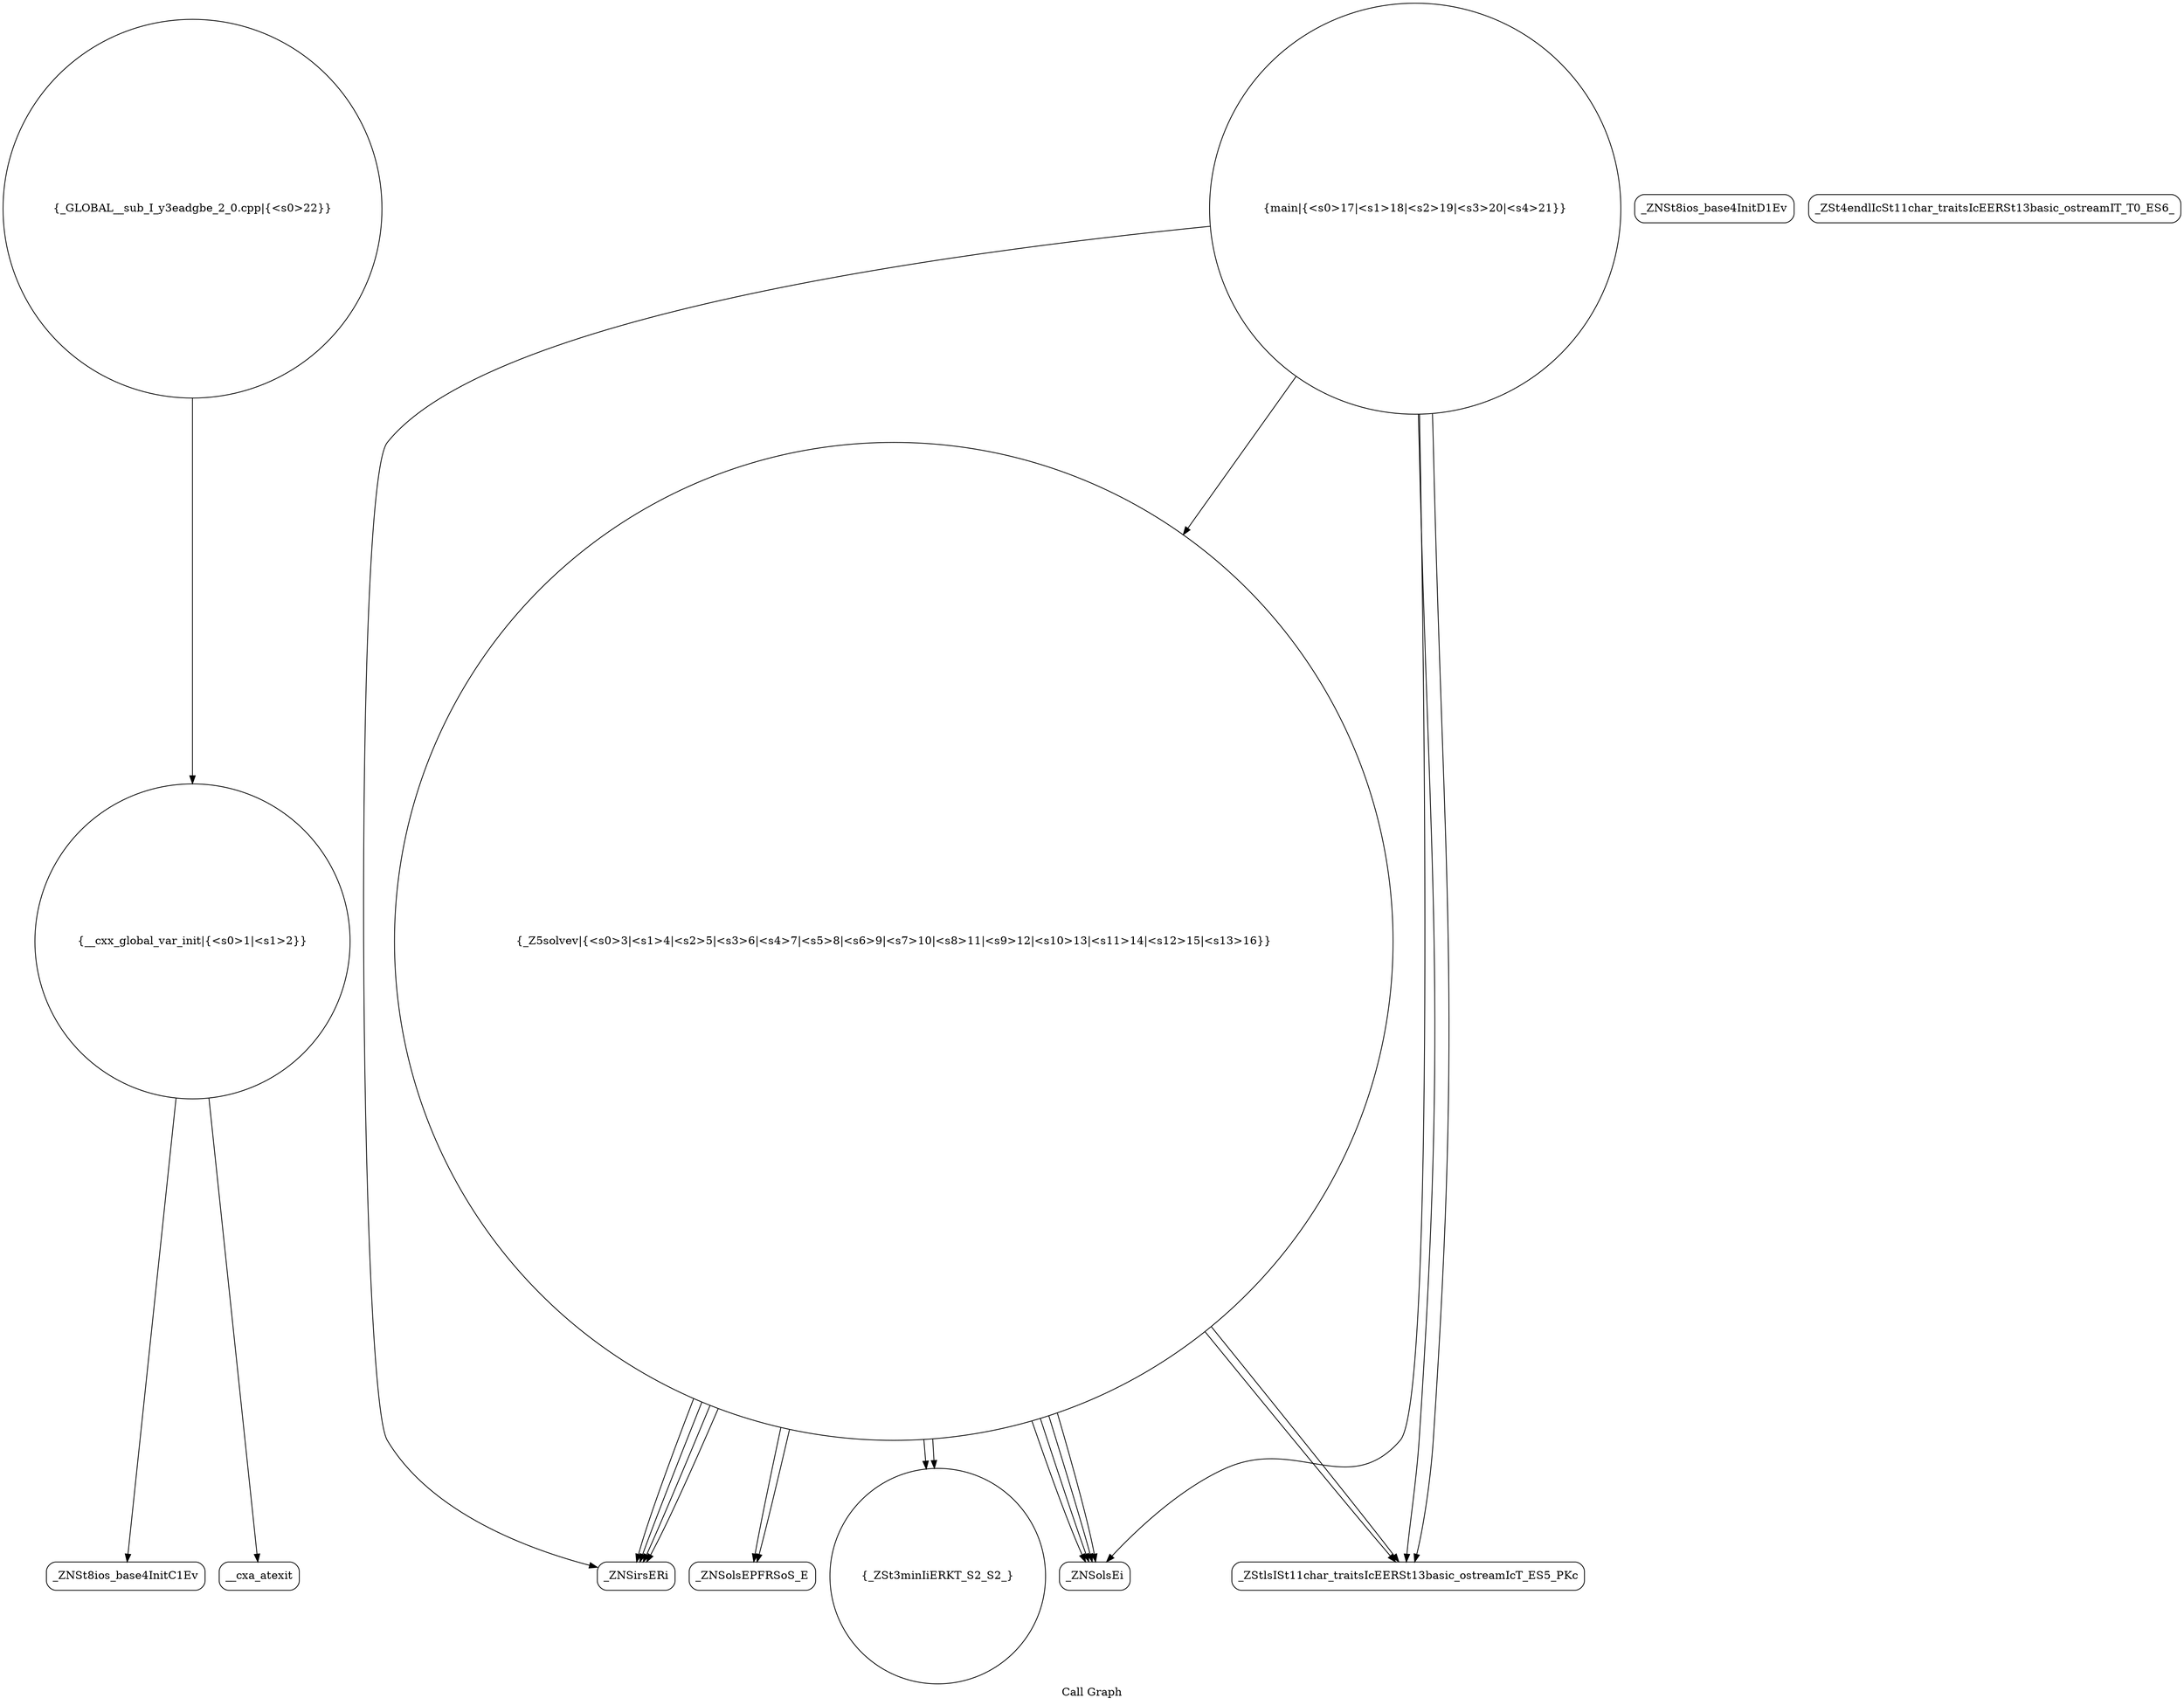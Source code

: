 digraph "Call Graph" {
	label="Call Graph";

	Node0x55fb4466c380 [shape=record,shape=circle,label="{__cxx_global_var_init|{<s0>1|<s1>2}}"];
	Node0x55fb4466c380:s0 -> Node0x55fb4466c810[color=black];
	Node0x55fb4466c380:s1 -> Node0x55fb4466c910[color=black];
	Node0x55fb4466cb10 [shape=record,shape=circle,label="{_ZSt3minIiERKT_S2_S2_}"];
	Node0x55fb4466c890 [shape=record,shape=Mrecord,label="{_ZNSt8ios_base4InitD1Ev}"];
	Node0x55fb4466cc10 [shape=record,shape=Mrecord,label="{_ZSt4endlIcSt11char_traitsIcEERSt13basic_ostreamIT_T0_ES6_}"];
	Node0x55fb4466c990 [shape=record,shape=circle,label="{_Z5solvev|{<s0>3|<s1>4|<s2>5|<s3>6|<s4>7|<s5>8|<s6>9|<s7>10|<s8>11|<s9>12|<s10>13|<s11>14|<s12>15|<s13>16}}"];
	Node0x55fb4466c990:s0 -> Node0x55fb4466ca10[color=black];
	Node0x55fb4466c990:s1 -> Node0x55fb4466ca10[color=black];
	Node0x55fb4466c990:s2 -> Node0x55fb4466ca10[color=black];
	Node0x55fb4466c990:s3 -> Node0x55fb4466ca10[color=black];
	Node0x55fb4466c990:s4 -> Node0x55fb4466cb10[color=black];
	Node0x55fb4466c990:s5 -> Node0x55fb4466ca90[color=black];
	Node0x55fb4466c990:s6 -> Node0x55fb4466cb90[color=black];
	Node0x55fb4466c990:s7 -> Node0x55fb4466cb10[color=black];
	Node0x55fb4466c990:s8 -> Node0x55fb4466ca90[color=black];
	Node0x55fb4466c990:s9 -> Node0x55fb4466cc90[color=black];
	Node0x55fb4466c990:s10 -> Node0x55fb4466ca90[color=black];
	Node0x55fb4466c990:s11 -> Node0x55fb4466cc90[color=black];
	Node0x55fb4466c990:s12 -> Node0x55fb4466ca90[color=black];
	Node0x55fb4466c990:s13 -> Node0x55fb4466cb90[color=black];
	Node0x55fb4466cd10 [shape=record,shape=circle,label="{main|{<s0>17|<s1>18|<s2>19|<s3>20|<s4>21}}"];
	Node0x55fb4466cd10:s0 -> Node0x55fb4466ca10[color=black];
	Node0x55fb4466cd10:s1 -> Node0x55fb4466cc90[color=black];
	Node0x55fb4466cd10:s2 -> Node0x55fb4466ca90[color=black];
	Node0x55fb4466cd10:s3 -> Node0x55fb4466cc90[color=black];
	Node0x55fb4466cd10:s4 -> Node0x55fb4466c990[color=black];
	Node0x55fb4466ca90 [shape=record,shape=Mrecord,label="{_ZNSolsEi}"];
	Node0x55fb4466c810 [shape=record,shape=Mrecord,label="{_ZNSt8ios_base4InitC1Ev}"];
	Node0x55fb4466cb90 [shape=record,shape=Mrecord,label="{_ZNSolsEPFRSoS_E}"];
	Node0x55fb4466c910 [shape=record,shape=Mrecord,label="{__cxa_atexit}"];
	Node0x55fb4466cc90 [shape=record,shape=Mrecord,label="{_ZStlsISt11char_traitsIcEERSt13basic_ostreamIcT_ES5_PKc}"];
	Node0x55fb4466ca10 [shape=record,shape=Mrecord,label="{_ZNSirsERi}"];
	Node0x55fb4466cd90 [shape=record,shape=circle,label="{_GLOBAL__sub_I_y3eadgbe_2_0.cpp|{<s0>22}}"];
	Node0x55fb4466cd90:s0 -> Node0x55fb4466c380[color=black];
}
